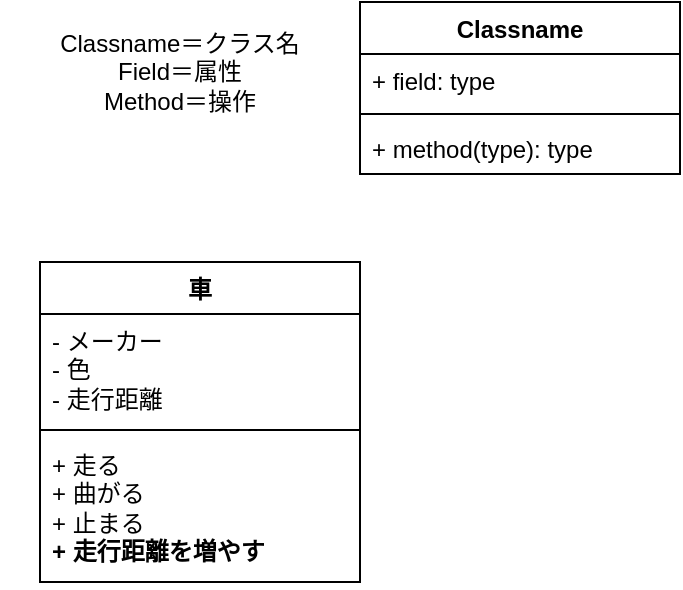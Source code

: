<mxfile version="28.2.0">
  <diagram name="ページ1" id="1rLYRhCRxvhjZCaFnIpT">
    <mxGraphModel dx="1121" dy="608" grid="1" gridSize="10" guides="1" tooltips="1" connect="1" arrows="1" fold="1" page="1" pageScale="1" pageWidth="827" pageHeight="1169" math="0" shadow="0">
      <root>
        <mxCell id="0" />
        <mxCell id="1" parent="0" />
        <mxCell id="LSx1OSaTgiMAjDctDoqW-3" value="車" style="swimlane;fontStyle=1;align=center;verticalAlign=top;childLayout=stackLayout;horizontal=1;startSize=26;horizontalStack=0;resizeParent=1;resizeParentMax=0;resizeLast=0;collapsible=1;marginBottom=0;whiteSpace=wrap;html=1;" vertex="1" parent="1">
          <mxGeometry x="160" y="430" width="160" height="160" as="geometry" />
        </mxCell>
        <mxCell id="LSx1OSaTgiMAjDctDoqW-4" value="- メーカー&lt;div&gt;- 色&lt;/div&gt;&lt;div&gt;- 走行距離&lt;/div&gt;" style="text;strokeColor=none;fillColor=none;align=left;verticalAlign=top;spacingLeft=4;spacingRight=4;overflow=hidden;rotatable=0;points=[[0,0.5],[1,0.5]];portConstraint=eastwest;whiteSpace=wrap;html=1;" vertex="1" parent="LSx1OSaTgiMAjDctDoqW-3">
          <mxGeometry y="26" width="160" height="54" as="geometry" />
        </mxCell>
        <mxCell id="LSx1OSaTgiMAjDctDoqW-5" value="" style="line;strokeWidth=1;fillColor=none;align=left;verticalAlign=middle;spacingTop=-1;spacingLeft=3;spacingRight=3;rotatable=0;labelPosition=right;points=[];portConstraint=eastwest;strokeColor=inherit;" vertex="1" parent="LSx1OSaTgiMAjDctDoqW-3">
          <mxGeometry y="80" width="160" height="8" as="geometry" />
        </mxCell>
        <mxCell id="LSx1OSaTgiMAjDctDoqW-6" value="+ 走る&lt;div&gt;+ 曲がる&lt;/div&gt;&lt;div&gt;+ 止まる&lt;/div&gt;&lt;div&gt;&lt;b&gt;+ 走行距離を増やす&lt;/b&gt;&lt;/div&gt;" style="text;strokeColor=none;fillColor=none;align=left;verticalAlign=top;spacingLeft=4;spacingRight=4;overflow=hidden;rotatable=0;points=[[0,0.5],[1,0.5]];portConstraint=eastwest;whiteSpace=wrap;html=1;" vertex="1" parent="LSx1OSaTgiMAjDctDoqW-3">
          <mxGeometry y="88" width="160" height="72" as="geometry" />
        </mxCell>
        <mxCell id="LSx1OSaTgiMAjDctDoqW-11" value="Classname＝クラス名&lt;div&gt;Field＝属性&lt;/div&gt;&lt;div&gt;Method＝操作&lt;/div&gt;" style="text;html=1;align=center;verticalAlign=middle;whiteSpace=wrap;rounded=0;" vertex="1" parent="1">
          <mxGeometry x="140" y="300" width="180" height="70" as="geometry" />
        </mxCell>
        <mxCell id="LSx1OSaTgiMAjDctDoqW-12" value="Classname" style="swimlane;fontStyle=1;align=center;verticalAlign=top;childLayout=stackLayout;horizontal=1;startSize=26;horizontalStack=0;resizeParent=1;resizeParentMax=0;resizeLast=0;collapsible=1;marginBottom=0;whiteSpace=wrap;html=1;" vertex="1" parent="1">
          <mxGeometry x="320" y="300" width="160" height="86" as="geometry" />
        </mxCell>
        <mxCell id="LSx1OSaTgiMAjDctDoqW-13" value="+ field: type" style="text;strokeColor=none;fillColor=none;align=left;verticalAlign=top;spacingLeft=4;spacingRight=4;overflow=hidden;rotatable=0;points=[[0,0.5],[1,0.5]];portConstraint=eastwest;whiteSpace=wrap;html=1;" vertex="1" parent="LSx1OSaTgiMAjDctDoqW-12">
          <mxGeometry y="26" width="160" height="26" as="geometry" />
        </mxCell>
        <mxCell id="LSx1OSaTgiMAjDctDoqW-14" value="" style="line;strokeWidth=1;fillColor=none;align=left;verticalAlign=middle;spacingTop=-1;spacingLeft=3;spacingRight=3;rotatable=0;labelPosition=right;points=[];portConstraint=eastwest;strokeColor=inherit;" vertex="1" parent="LSx1OSaTgiMAjDctDoqW-12">
          <mxGeometry y="52" width="160" height="8" as="geometry" />
        </mxCell>
        <mxCell id="LSx1OSaTgiMAjDctDoqW-15" value="+ method(type): type" style="text;strokeColor=none;fillColor=none;align=left;verticalAlign=top;spacingLeft=4;spacingRight=4;overflow=hidden;rotatable=0;points=[[0,0.5],[1,0.5]];portConstraint=eastwest;whiteSpace=wrap;html=1;" vertex="1" parent="LSx1OSaTgiMAjDctDoqW-12">
          <mxGeometry y="60" width="160" height="26" as="geometry" />
        </mxCell>
      </root>
    </mxGraphModel>
  </diagram>
</mxfile>
